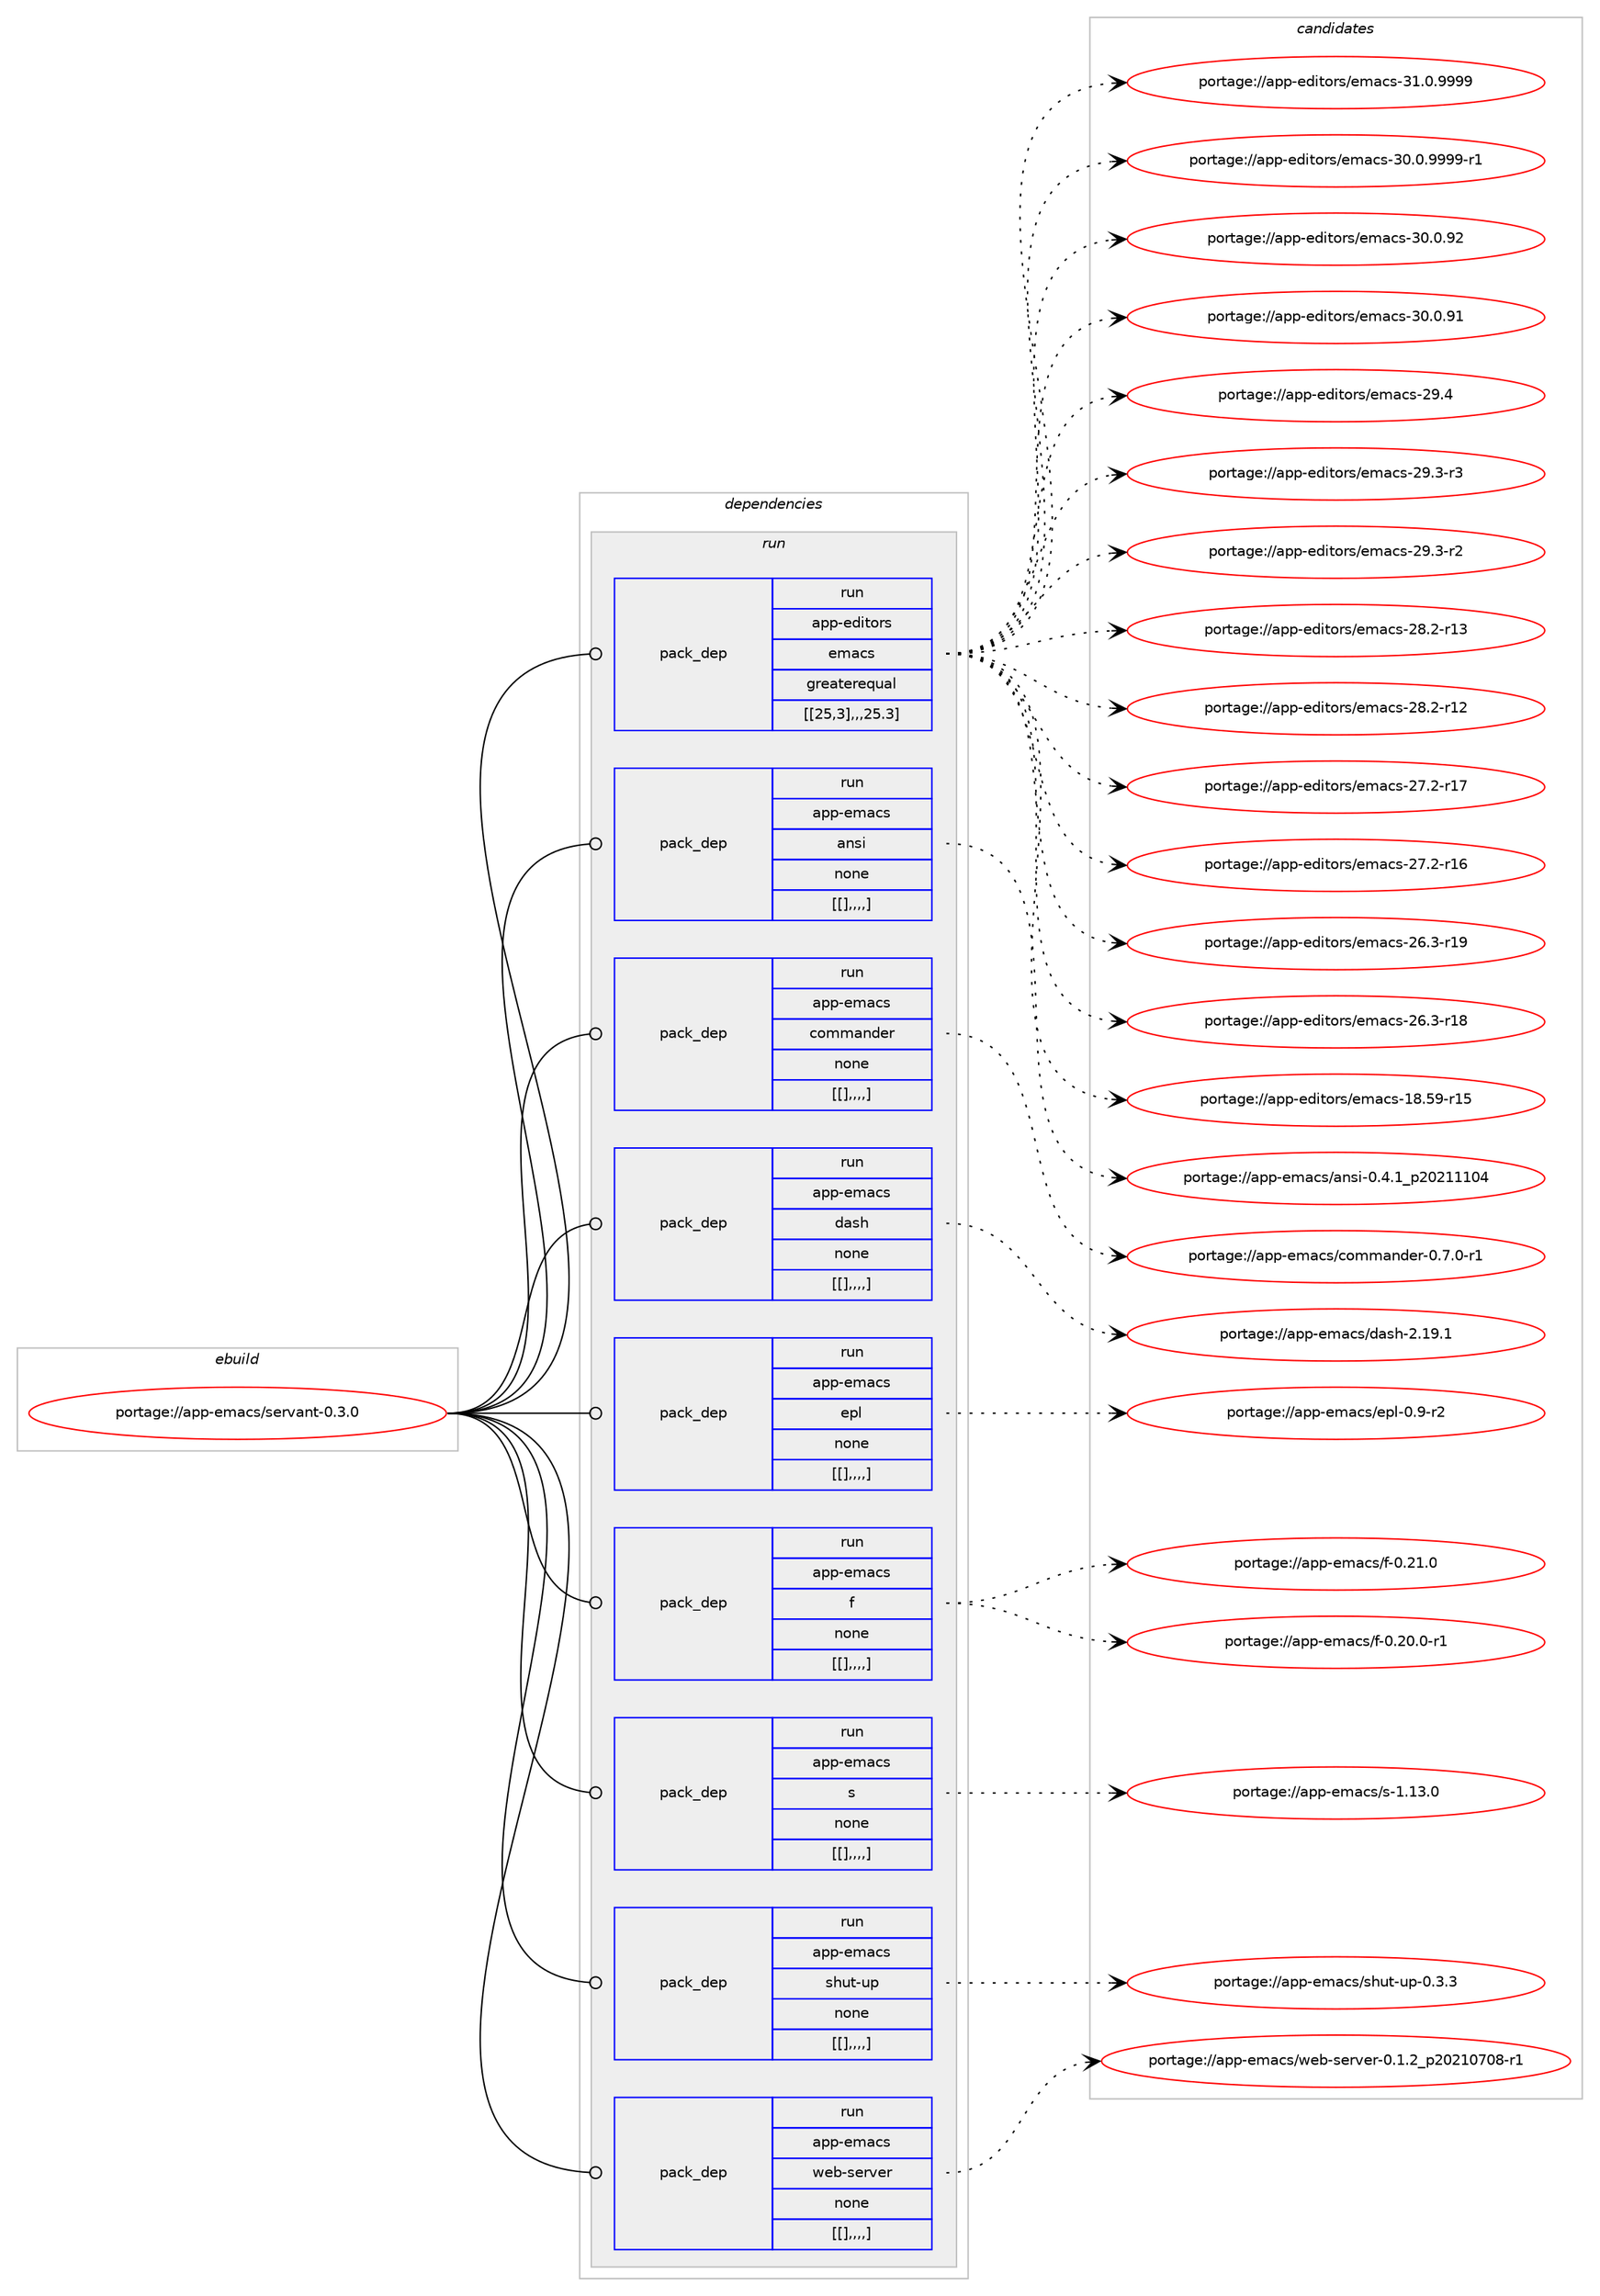 digraph prolog {

# *************
# Graph options
# *************

newrank=true;
concentrate=true;
compound=true;
graph [rankdir=LR,fontname=Helvetica,fontsize=10,ranksep=1.5];#, ranksep=2.5, nodesep=0.2];
edge  [arrowhead=vee];
node  [fontname=Helvetica,fontsize=10];

# **********
# The ebuild
# **********

subgraph cluster_leftcol {
color=gray;
label=<<i>ebuild</i>>;
id [label="portage://app-emacs/servant-0.3.0", color=red, width=4, href="../app-emacs/servant-0.3.0.svg"];
}

# ****************
# The dependencies
# ****************

subgraph cluster_midcol {
color=gray;
label=<<i>dependencies</i>>;
subgraph cluster_compile {
fillcolor="#eeeeee";
style=filled;
label=<<i>compile</i>>;
}
subgraph cluster_compileandrun {
fillcolor="#eeeeee";
style=filled;
label=<<i>compile and run</i>>;
}
subgraph cluster_run {
fillcolor="#eeeeee";
style=filled;
label=<<i>run</i>>;
subgraph pack17359 {
dependency24109 [label=<<TABLE BORDER="0" CELLBORDER="1" CELLSPACING="0" CELLPADDING="4" WIDTH="220"><TR><TD ROWSPAN="6" CELLPADDING="30">pack_dep</TD></TR><TR><TD WIDTH="110">run</TD></TR><TR><TD>app-editors</TD></TR><TR><TD>emacs</TD></TR><TR><TD>greaterequal</TD></TR><TR><TD>[[25,3],,,25.3]</TD></TR></TABLE>>, shape=none, color=blue];
}
id:e -> dependency24109:w [weight=20,style="solid",arrowhead="odot"];
subgraph pack17360 {
dependency24110 [label=<<TABLE BORDER="0" CELLBORDER="1" CELLSPACING="0" CELLPADDING="4" WIDTH="220"><TR><TD ROWSPAN="6" CELLPADDING="30">pack_dep</TD></TR><TR><TD WIDTH="110">run</TD></TR><TR><TD>app-emacs</TD></TR><TR><TD>ansi</TD></TR><TR><TD>none</TD></TR><TR><TD>[[],,,,]</TD></TR></TABLE>>, shape=none, color=blue];
}
id:e -> dependency24110:w [weight=20,style="solid",arrowhead="odot"];
subgraph pack17362 {
dependency24111 [label=<<TABLE BORDER="0" CELLBORDER="1" CELLSPACING="0" CELLPADDING="4" WIDTH="220"><TR><TD ROWSPAN="6" CELLPADDING="30">pack_dep</TD></TR><TR><TD WIDTH="110">run</TD></TR><TR><TD>app-emacs</TD></TR><TR><TD>commander</TD></TR><TR><TD>none</TD></TR><TR><TD>[[],,,,]</TD></TR></TABLE>>, shape=none, color=blue];
}
id:e -> dependency24111:w [weight=20,style="solid",arrowhead="odot"];
subgraph pack17364 {
dependency24113 [label=<<TABLE BORDER="0" CELLBORDER="1" CELLSPACING="0" CELLPADDING="4" WIDTH="220"><TR><TD ROWSPAN="6" CELLPADDING="30">pack_dep</TD></TR><TR><TD WIDTH="110">run</TD></TR><TR><TD>app-emacs</TD></TR><TR><TD>dash</TD></TR><TR><TD>none</TD></TR><TR><TD>[[],,,,]</TD></TR></TABLE>>, shape=none, color=blue];
}
id:e -> dependency24113:w [weight=20,style="solid",arrowhead="odot"];
subgraph pack17365 {
dependency24115 [label=<<TABLE BORDER="0" CELLBORDER="1" CELLSPACING="0" CELLPADDING="4" WIDTH="220"><TR><TD ROWSPAN="6" CELLPADDING="30">pack_dep</TD></TR><TR><TD WIDTH="110">run</TD></TR><TR><TD>app-emacs</TD></TR><TR><TD>epl</TD></TR><TR><TD>none</TD></TR><TR><TD>[[],,,,]</TD></TR></TABLE>>, shape=none, color=blue];
}
id:e -> dependency24115:w [weight=20,style="solid",arrowhead="odot"];
subgraph pack17367 {
dependency24117 [label=<<TABLE BORDER="0" CELLBORDER="1" CELLSPACING="0" CELLPADDING="4" WIDTH="220"><TR><TD ROWSPAN="6" CELLPADDING="30">pack_dep</TD></TR><TR><TD WIDTH="110">run</TD></TR><TR><TD>app-emacs</TD></TR><TR><TD>f</TD></TR><TR><TD>none</TD></TR><TR><TD>[[],,,,]</TD></TR></TABLE>>, shape=none, color=blue];
}
id:e -> dependency24117:w [weight=20,style="solid",arrowhead="odot"];
subgraph pack17369 {
dependency24119 [label=<<TABLE BORDER="0" CELLBORDER="1" CELLSPACING="0" CELLPADDING="4" WIDTH="220"><TR><TD ROWSPAN="6" CELLPADDING="30">pack_dep</TD></TR><TR><TD WIDTH="110">run</TD></TR><TR><TD>app-emacs</TD></TR><TR><TD>s</TD></TR><TR><TD>none</TD></TR><TR><TD>[[],,,,]</TD></TR></TABLE>>, shape=none, color=blue];
}
id:e -> dependency24119:w [weight=20,style="solid",arrowhead="odot"];
subgraph pack17370 {
dependency24120 [label=<<TABLE BORDER="0" CELLBORDER="1" CELLSPACING="0" CELLPADDING="4" WIDTH="220"><TR><TD ROWSPAN="6" CELLPADDING="30">pack_dep</TD></TR><TR><TD WIDTH="110">run</TD></TR><TR><TD>app-emacs</TD></TR><TR><TD>shut-up</TD></TR><TR><TD>none</TD></TR><TR><TD>[[],,,,]</TD></TR></TABLE>>, shape=none, color=blue];
}
id:e -> dependency24120:w [weight=20,style="solid",arrowhead="odot"];
subgraph pack17372 {
dependency24122 [label=<<TABLE BORDER="0" CELLBORDER="1" CELLSPACING="0" CELLPADDING="4" WIDTH="220"><TR><TD ROWSPAN="6" CELLPADDING="30">pack_dep</TD></TR><TR><TD WIDTH="110">run</TD></TR><TR><TD>app-emacs</TD></TR><TR><TD>web-server</TD></TR><TR><TD>none</TD></TR><TR><TD>[[],,,,]</TD></TR></TABLE>>, shape=none, color=blue];
}
id:e -> dependency24122:w [weight=20,style="solid",arrowhead="odot"];
}
}

# **************
# The candidates
# **************

subgraph cluster_choices {
rank=same;
color=gray;
label=<<i>candidates</i>>;

subgraph choice16444 {
color=black;
nodesep=1;
choice971121124510110010511611111411547101109979911545514946484657575757 [label="portage://app-editors/emacs-31.0.9999", color=red, width=4,href="../app-editors/emacs-31.0.9999.svg"];
choice9711211245101100105116111114115471011099799115455148464846575757574511449 [label="portage://app-editors/emacs-30.0.9999-r1", color=red, width=4,href="../app-editors/emacs-30.0.9999-r1.svg"];
choice97112112451011001051161111141154710110997991154551484648465750 [label="portage://app-editors/emacs-30.0.92", color=red, width=4,href="../app-editors/emacs-30.0.92.svg"];
choice97112112451011001051161111141154710110997991154551484648465749 [label="portage://app-editors/emacs-30.0.91", color=red, width=4,href="../app-editors/emacs-30.0.91.svg"];
choice97112112451011001051161111141154710110997991154550574652 [label="portage://app-editors/emacs-29.4", color=red, width=4,href="../app-editors/emacs-29.4.svg"];
choice971121124510110010511611111411547101109979911545505746514511451 [label="portage://app-editors/emacs-29.3-r3", color=red, width=4,href="../app-editors/emacs-29.3-r3.svg"];
choice971121124510110010511611111411547101109979911545505746514511450 [label="portage://app-editors/emacs-29.3-r2", color=red, width=4,href="../app-editors/emacs-29.3-r2.svg"];
choice97112112451011001051161111141154710110997991154550564650451144951 [label="portage://app-editors/emacs-28.2-r13", color=red, width=4,href="../app-editors/emacs-28.2-r13.svg"];
choice97112112451011001051161111141154710110997991154550564650451144950 [label="portage://app-editors/emacs-28.2-r12", color=red, width=4,href="../app-editors/emacs-28.2-r12.svg"];
choice97112112451011001051161111141154710110997991154550554650451144955 [label="portage://app-editors/emacs-27.2-r17", color=red, width=4,href="../app-editors/emacs-27.2-r17.svg"];
choice97112112451011001051161111141154710110997991154550554650451144954 [label="portage://app-editors/emacs-27.2-r16", color=red, width=4,href="../app-editors/emacs-27.2-r16.svg"];
choice97112112451011001051161111141154710110997991154550544651451144957 [label="portage://app-editors/emacs-26.3-r19", color=red, width=4,href="../app-editors/emacs-26.3-r19.svg"];
choice97112112451011001051161111141154710110997991154550544651451144956 [label="portage://app-editors/emacs-26.3-r18", color=red, width=4,href="../app-editors/emacs-26.3-r18.svg"];
choice9711211245101100105116111114115471011099799115454956465357451144953 [label="portage://app-editors/emacs-18.59-r15", color=red, width=4,href="../app-editors/emacs-18.59-r15.svg"];
dependency24109:e -> choice971121124510110010511611111411547101109979911545514946484657575757:w [style=dotted,weight="100"];
dependency24109:e -> choice9711211245101100105116111114115471011099799115455148464846575757574511449:w [style=dotted,weight="100"];
dependency24109:e -> choice97112112451011001051161111141154710110997991154551484648465750:w [style=dotted,weight="100"];
dependency24109:e -> choice97112112451011001051161111141154710110997991154551484648465749:w [style=dotted,weight="100"];
dependency24109:e -> choice97112112451011001051161111141154710110997991154550574652:w [style=dotted,weight="100"];
dependency24109:e -> choice971121124510110010511611111411547101109979911545505746514511451:w [style=dotted,weight="100"];
dependency24109:e -> choice971121124510110010511611111411547101109979911545505746514511450:w [style=dotted,weight="100"];
dependency24109:e -> choice97112112451011001051161111141154710110997991154550564650451144951:w [style=dotted,weight="100"];
dependency24109:e -> choice97112112451011001051161111141154710110997991154550564650451144950:w [style=dotted,weight="100"];
dependency24109:e -> choice97112112451011001051161111141154710110997991154550554650451144955:w [style=dotted,weight="100"];
dependency24109:e -> choice97112112451011001051161111141154710110997991154550554650451144954:w [style=dotted,weight="100"];
dependency24109:e -> choice97112112451011001051161111141154710110997991154550544651451144957:w [style=dotted,weight="100"];
dependency24109:e -> choice97112112451011001051161111141154710110997991154550544651451144956:w [style=dotted,weight="100"];
dependency24109:e -> choice9711211245101100105116111114115471011099799115454956465357451144953:w [style=dotted,weight="100"];
}
subgraph choice16474 {
color=black;
nodesep=1;
choice971121124510110997991154797110115105454846524649951125048504949494852 [label="portage://app-emacs/ansi-0.4.1_p20211104", color=red, width=4,href="../app-emacs/ansi-0.4.1_p20211104.svg"];
dependency24110:e -> choice971121124510110997991154797110115105454846524649951125048504949494852:w [style=dotted,weight="100"];
}
subgraph choice16481 {
color=black;
nodesep=1;
choice971121124510110997991154799111109109971101001011144548465546484511449 [label="portage://app-emacs/commander-0.7.0-r1", color=red, width=4,href="../app-emacs/commander-0.7.0-r1.svg"];
dependency24111:e -> choice971121124510110997991154799111109109971101001011144548465546484511449:w [style=dotted,weight="100"];
}
subgraph choice16486 {
color=black;
nodesep=1;
choice97112112451011099799115471009711510445504649574649 [label="portage://app-emacs/dash-2.19.1", color=red, width=4,href="../app-emacs/dash-2.19.1.svg"];
dependency24113:e -> choice97112112451011099799115471009711510445504649574649:w [style=dotted,weight="100"];
}
subgraph choice16488 {
color=black;
nodesep=1;
choice9711211245101109979911547101112108454846574511450 [label="portage://app-emacs/epl-0.9-r2", color=red, width=4,href="../app-emacs/epl-0.9-r2.svg"];
dependency24115:e -> choice9711211245101109979911547101112108454846574511450:w [style=dotted,weight="100"];
}
subgraph choice16493 {
color=black;
nodesep=1;
choice971121124510110997991154710245484650494648 [label="portage://app-emacs/f-0.21.0", color=red, width=4,href="../app-emacs/f-0.21.0.svg"];
choice9711211245101109979911547102454846504846484511449 [label="portage://app-emacs/f-0.20.0-r1", color=red, width=4,href="../app-emacs/f-0.20.0-r1.svg"];
dependency24117:e -> choice971121124510110997991154710245484650494648:w [style=dotted,weight="100"];
dependency24117:e -> choice9711211245101109979911547102454846504846484511449:w [style=dotted,weight="100"];
}
subgraph choice16499 {
color=black;
nodesep=1;
choice971121124510110997991154711545494649514648 [label="portage://app-emacs/s-1.13.0", color=red, width=4,href="../app-emacs/s-1.13.0.svg"];
dependency24119:e -> choice971121124510110997991154711545494649514648:w [style=dotted,weight="100"];
}
subgraph choice16503 {
color=black;
nodesep=1;
choice971121124510110997991154711510411711645117112454846514651 [label="portage://app-emacs/shut-up-0.3.3", color=red, width=4,href="../app-emacs/shut-up-0.3.3.svg"];
dependency24120:e -> choice971121124510110997991154711510411711645117112454846514651:w [style=dotted,weight="100"];
}
subgraph choice16508 {
color=black;
nodesep=1;
choice971121124510110997991154711910198451151011141181011144548464946509511250485049485548564511449 [label="portage://app-emacs/web-server-0.1.2_p20210708-r1", color=red, width=4,href="../app-emacs/web-server-0.1.2_p20210708-r1.svg"];
dependency24122:e -> choice971121124510110997991154711910198451151011141181011144548464946509511250485049485548564511449:w [style=dotted,weight="100"];
}
}

}
